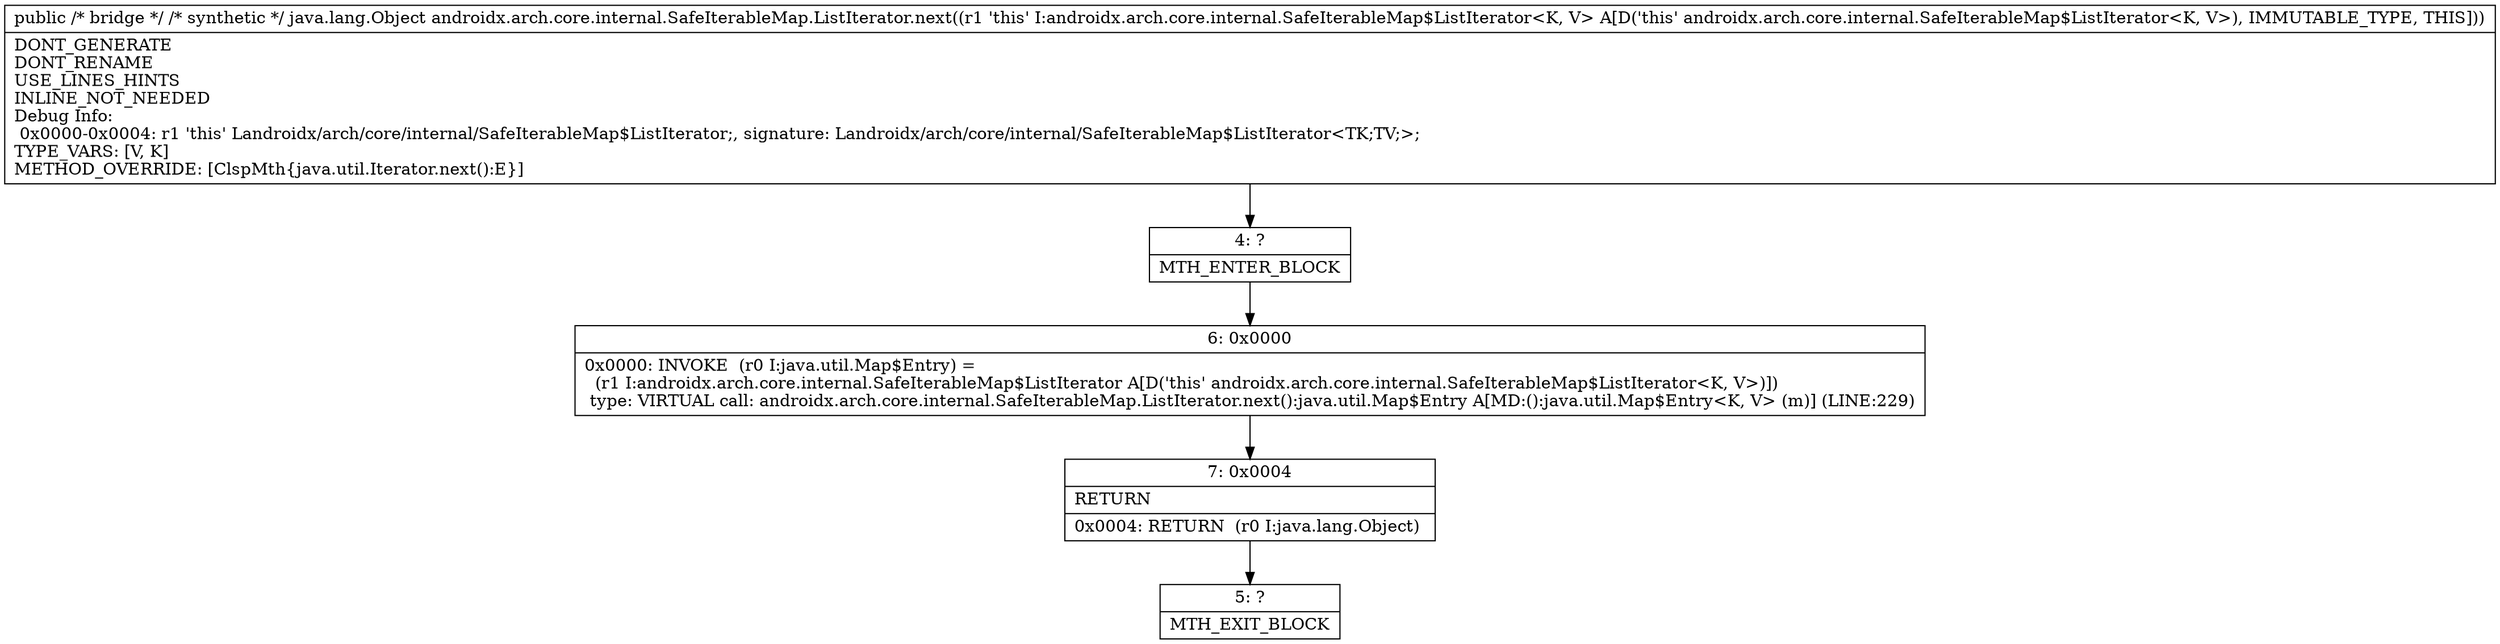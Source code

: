 digraph "CFG forandroidx.arch.core.internal.SafeIterableMap.ListIterator.next()Ljava\/lang\/Object;" {
Node_4 [shape=record,label="{4\:\ ?|MTH_ENTER_BLOCK\l}"];
Node_6 [shape=record,label="{6\:\ 0x0000|0x0000: INVOKE  (r0 I:java.util.Map$Entry) = \l  (r1 I:androidx.arch.core.internal.SafeIterableMap$ListIterator A[D('this' androidx.arch.core.internal.SafeIterableMap$ListIterator\<K, V\>)])\l type: VIRTUAL call: androidx.arch.core.internal.SafeIterableMap.ListIterator.next():java.util.Map$Entry A[MD:():java.util.Map$Entry\<K, V\> (m)] (LINE:229)\l}"];
Node_7 [shape=record,label="{7\:\ 0x0004|RETURN\l|0x0004: RETURN  (r0 I:java.lang.Object) \l}"];
Node_5 [shape=record,label="{5\:\ ?|MTH_EXIT_BLOCK\l}"];
MethodNode[shape=record,label="{public \/* bridge *\/ \/* synthetic *\/ java.lang.Object androidx.arch.core.internal.SafeIterableMap.ListIterator.next((r1 'this' I:androidx.arch.core.internal.SafeIterableMap$ListIterator\<K, V\> A[D('this' androidx.arch.core.internal.SafeIterableMap$ListIterator\<K, V\>), IMMUTABLE_TYPE, THIS]))  | DONT_GENERATE\lDONT_RENAME\lUSE_LINES_HINTS\lINLINE_NOT_NEEDED\lDebug Info:\l  0x0000\-0x0004: r1 'this' Landroidx\/arch\/core\/internal\/SafeIterableMap$ListIterator;, signature: Landroidx\/arch\/core\/internal\/SafeIterableMap$ListIterator\<TK;TV;\>;\lTYPE_VARS: [V, K]\lMETHOD_OVERRIDE: [ClspMth\{java.util.Iterator.next():E\}]\l}"];
MethodNode -> Node_4;Node_4 -> Node_6;
Node_6 -> Node_7;
Node_7 -> Node_5;
}

